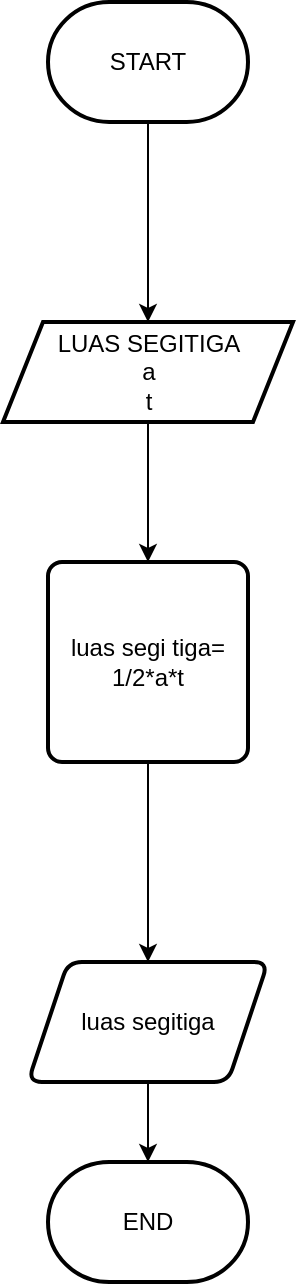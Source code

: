<mxfile version="22.0.4" type="github">
  <diagram name="Page-1" id="-bKKXvRR2x9mVC-Tdcj0">
    <mxGraphModel dx="833" dy="476" grid="1" gridSize="10" guides="1" tooltips="1" connect="1" arrows="1" fold="1" page="1" pageScale="1" pageWidth="850" pageHeight="1100" math="0" shadow="0">
      <root>
        <mxCell id="0" />
        <mxCell id="1" parent="0" />
        <mxCell id="PWtXPN_vjecTQz2SPmj0-1" value="" style="edgeStyle=orthogonalEdgeStyle;rounded=0;orthogonalLoop=1;jettySize=auto;html=1;" edge="1" parent="1" source="PWtXPN_vjecTQz2SPmj0-2" target="PWtXPN_vjecTQz2SPmj0-4">
          <mxGeometry relative="1" as="geometry" />
        </mxCell>
        <mxCell id="PWtXPN_vjecTQz2SPmj0-2" value="START" style="strokeWidth=2;html=1;shape=mxgraph.flowchart.terminator;whiteSpace=wrap;" vertex="1" parent="1">
          <mxGeometry x="425" y="40" width="100" height="60" as="geometry" />
        </mxCell>
        <mxCell id="PWtXPN_vjecTQz2SPmj0-3" style="edgeStyle=orthogonalEdgeStyle;rounded=0;orthogonalLoop=1;jettySize=auto;html=1;entryX=0.5;entryY=0;entryDx=0;entryDy=0;" edge="1" parent="1" source="PWtXPN_vjecTQz2SPmj0-4" target="PWtXPN_vjecTQz2SPmj0-6">
          <mxGeometry relative="1" as="geometry" />
        </mxCell>
        <mxCell id="PWtXPN_vjecTQz2SPmj0-4" value="LUAS SEGITIGA&lt;br&gt;a&lt;br&gt;t" style="shape=parallelogram;perimeter=parallelogramPerimeter;whiteSpace=wrap;html=1;fixedSize=1;strokeWidth=2;" vertex="1" parent="1">
          <mxGeometry x="402.5" y="200" width="145" height="50" as="geometry" />
        </mxCell>
        <mxCell id="PWtXPN_vjecTQz2SPmj0-5" value="" style="edgeStyle=orthogonalEdgeStyle;rounded=0;orthogonalLoop=1;jettySize=auto;html=1;" edge="1" parent="1" source="PWtXPN_vjecTQz2SPmj0-6" target="PWtXPN_vjecTQz2SPmj0-8">
          <mxGeometry relative="1" as="geometry" />
        </mxCell>
        <mxCell id="PWtXPN_vjecTQz2SPmj0-6" value="luas segi tiga= 1/2*a*t" style="rounded=1;whiteSpace=wrap;html=1;absoluteArcSize=1;arcSize=14;strokeWidth=2;" vertex="1" parent="1">
          <mxGeometry x="425" y="320" width="100" height="100" as="geometry" />
        </mxCell>
        <mxCell id="PWtXPN_vjecTQz2SPmj0-7" value="" style="edgeStyle=orthogonalEdgeStyle;rounded=0;orthogonalLoop=1;jettySize=auto;html=1;" edge="1" parent="1" source="PWtXPN_vjecTQz2SPmj0-8" target="PWtXPN_vjecTQz2SPmj0-9">
          <mxGeometry relative="1" as="geometry" />
        </mxCell>
        <mxCell id="PWtXPN_vjecTQz2SPmj0-8" value="luas segitiga" style="shape=parallelogram;perimeter=parallelogramPerimeter;whiteSpace=wrap;html=1;fixedSize=1;rounded=1;arcSize=14;strokeWidth=2;" vertex="1" parent="1">
          <mxGeometry x="415" y="520" width="120" height="60" as="geometry" />
        </mxCell>
        <mxCell id="PWtXPN_vjecTQz2SPmj0-9" value="END" style="strokeWidth=2;html=1;shape=mxgraph.flowchart.terminator;whiteSpace=wrap;" vertex="1" parent="1">
          <mxGeometry x="425" y="620" width="100" height="60" as="geometry" />
        </mxCell>
      </root>
    </mxGraphModel>
  </diagram>
</mxfile>

